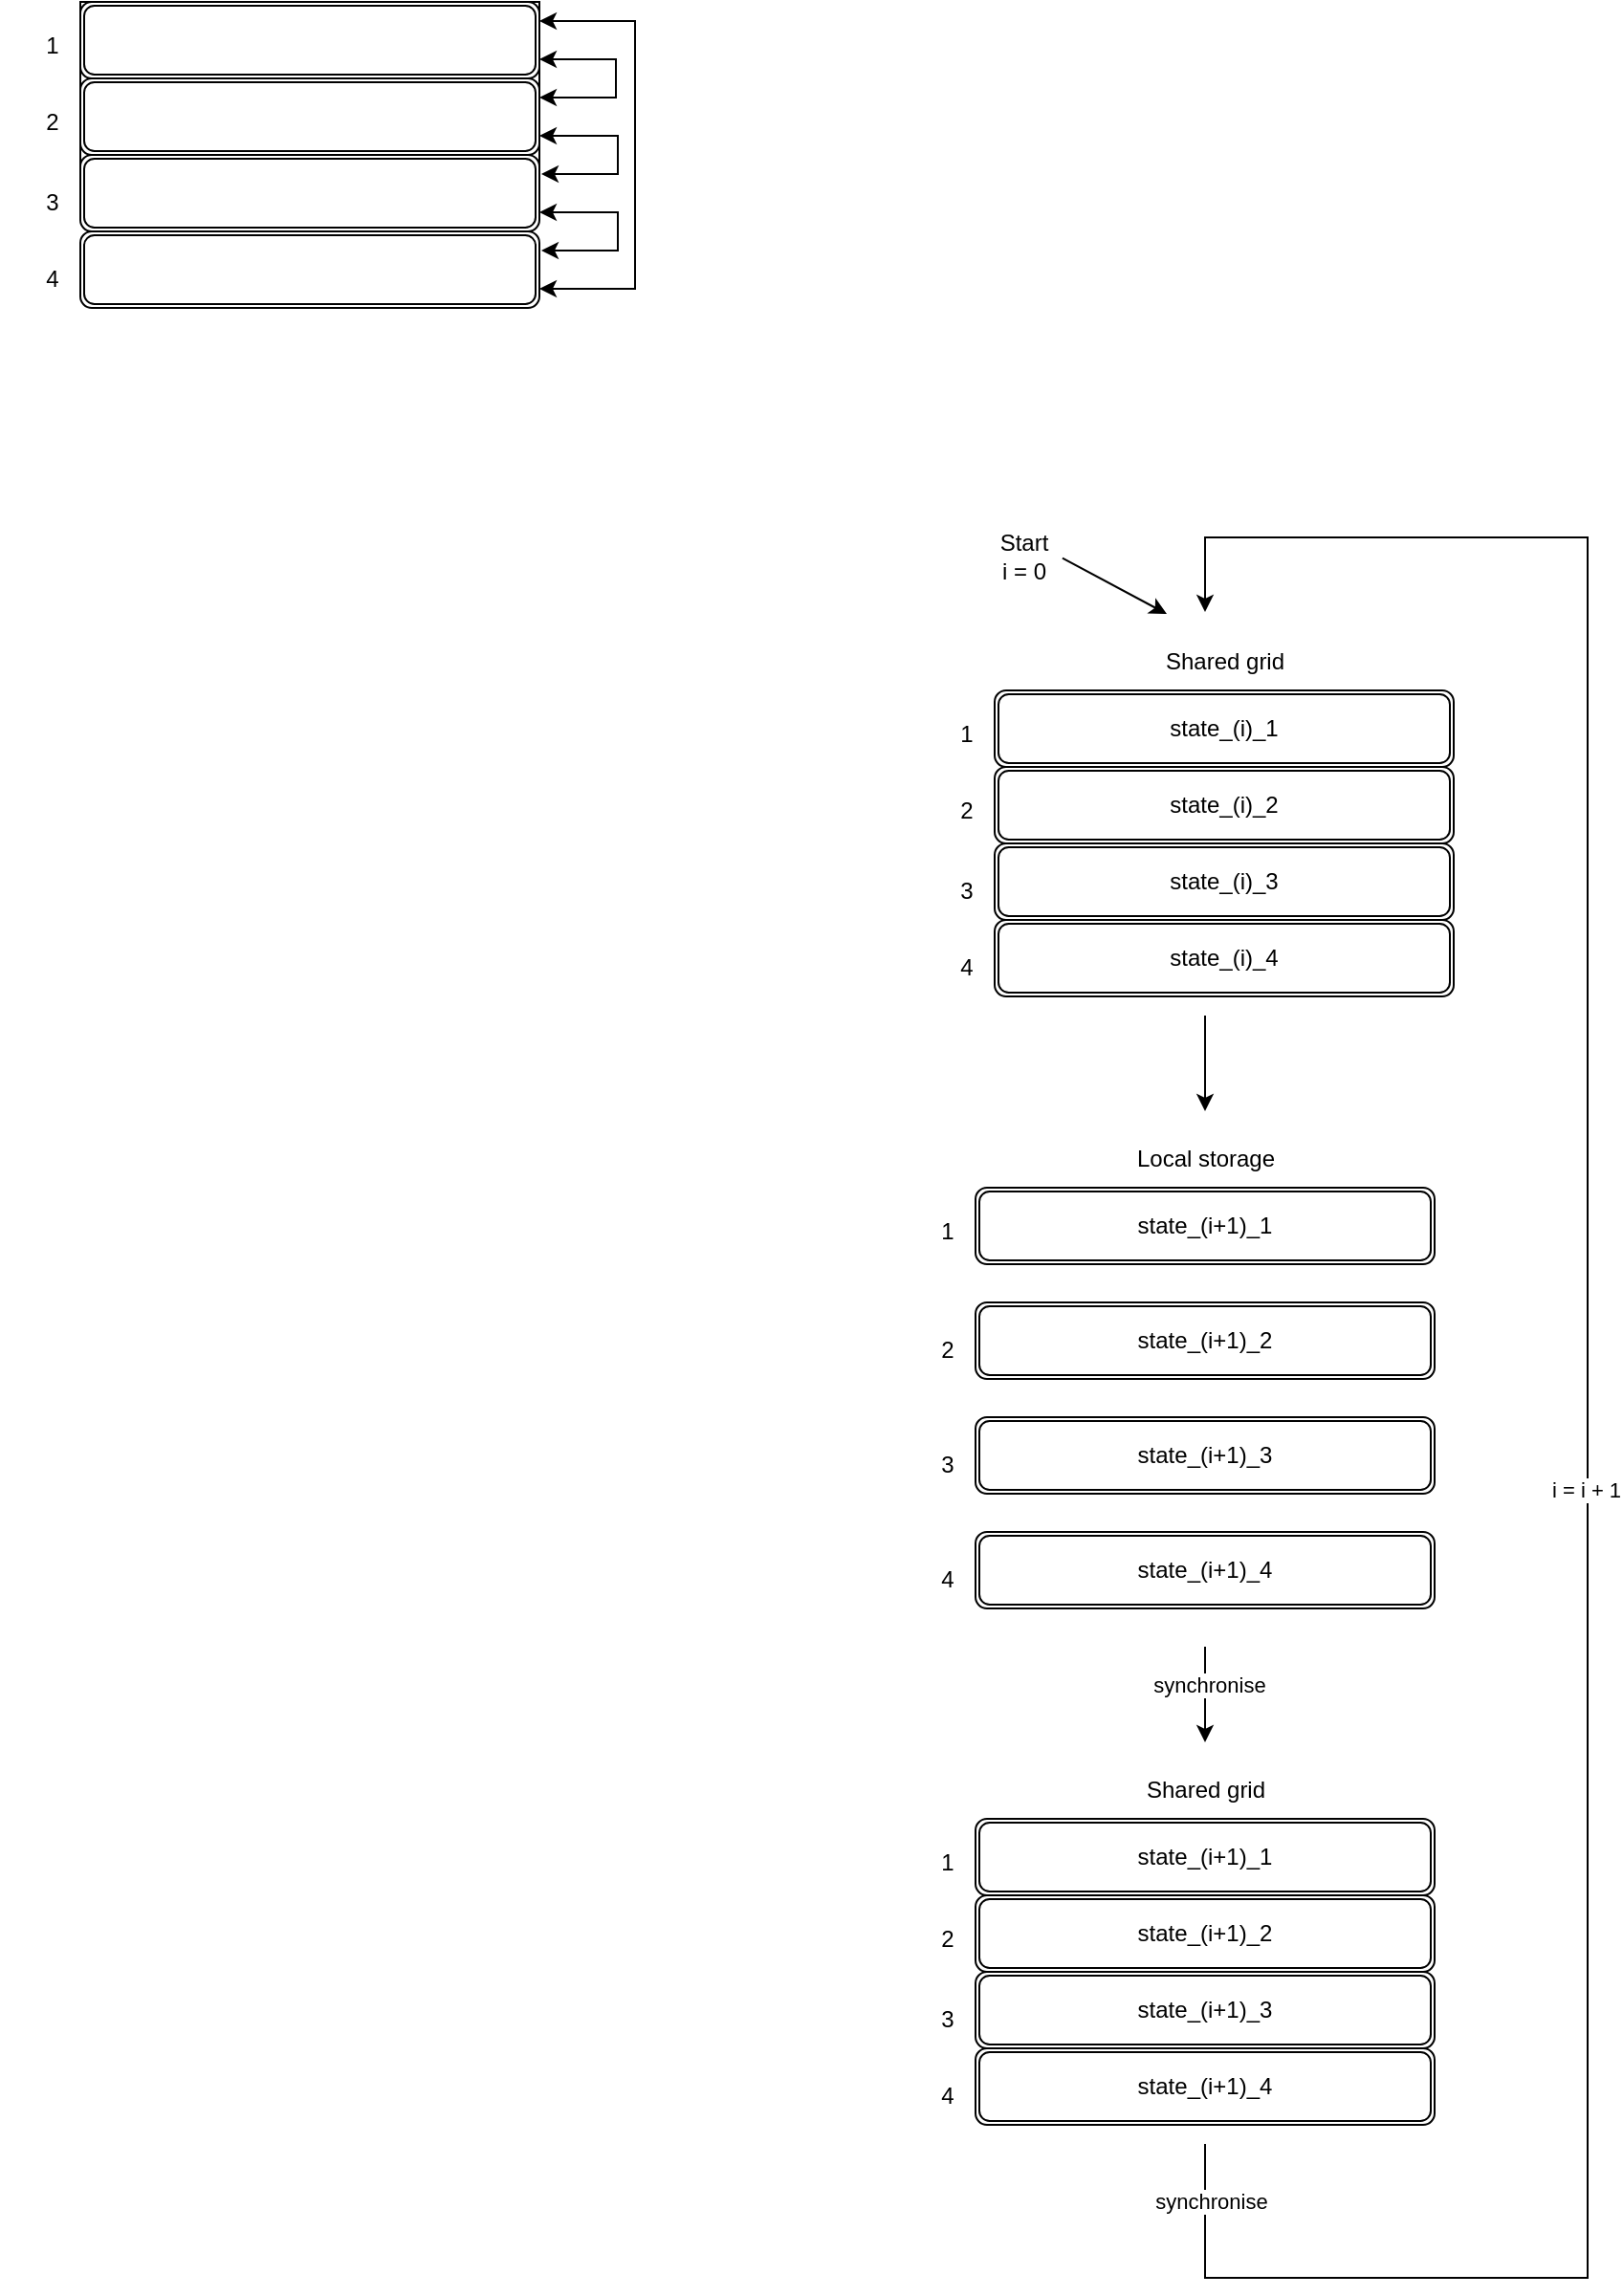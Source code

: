 <mxfile version="24.8.3">
  <diagram name="Page-1" id="sNDbcBBe1wUxEJ88fvFe">
    <mxGraphModel dx="2316" dy="977" grid="1" gridSize="10" guides="1" tooltips="1" connect="1" arrows="1" fold="1" page="1" pageScale="1" pageWidth="850" pageHeight="1100" math="0" shadow="0">
      <root>
        <mxCell id="0" />
        <mxCell id="1" parent="0" />
        <mxCell id="i04l9D9Z45-EMmeL9zIn-114" value="" style="group" vertex="1" connectable="0" parent="1">
          <mxGeometry x="-390" width="317" height="160" as="geometry" />
        </mxCell>
        <mxCell id="i04l9D9Z45-EMmeL9zIn-42" value="" style="shape=table;startSize=0;container=1;collapsible=0;childLayout=tableLayout;" vertex="1" parent="i04l9D9Z45-EMmeL9zIn-114">
          <mxGeometry x="42" width="240" height="110" as="geometry" />
        </mxCell>
        <mxCell id="i04l9D9Z45-EMmeL9zIn-43" value="" style="shape=tableRow;horizontal=0;startSize=0;swimlaneHead=0;swimlaneBody=0;strokeColor=inherit;top=0;left=0;bottom=0;right=0;collapsible=0;dropTarget=0;fillColor=none;points=[[0,0.5],[1,0.5]];portConstraint=eastwest;" vertex="1" parent="i04l9D9Z45-EMmeL9zIn-42">
          <mxGeometry width="240" height="28" as="geometry" />
        </mxCell>
        <mxCell id="i04l9D9Z45-EMmeL9zIn-44" value="" style="shape=partialRectangle;html=1;whiteSpace=wrap;connectable=0;strokeColor=inherit;overflow=hidden;fillColor=none;top=0;left=0;bottom=0;right=0;pointerEvents=1;" vertex="1" parent="i04l9D9Z45-EMmeL9zIn-43">
          <mxGeometry width="60" height="28" as="geometry">
            <mxRectangle width="60" height="28" as="alternateBounds" />
          </mxGeometry>
        </mxCell>
        <mxCell id="i04l9D9Z45-EMmeL9zIn-45" value="" style="shape=partialRectangle;html=1;whiteSpace=wrap;connectable=0;strokeColor=inherit;overflow=hidden;fillColor=none;top=0;left=0;bottom=0;right=0;pointerEvents=1;" vertex="1" parent="i04l9D9Z45-EMmeL9zIn-43">
          <mxGeometry x="60" width="60" height="28" as="geometry">
            <mxRectangle width="60" height="28" as="alternateBounds" />
          </mxGeometry>
        </mxCell>
        <mxCell id="i04l9D9Z45-EMmeL9zIn-46" value="" style="shape=partialRectangle;html=1;whiteSpace=wrap;connectable=0;strokeColor=inherit;overflow=hidden;fillColor=none;top=0;left=0;bottom=0;right=0;pointerEvents=1;" vertex="1" parent="i04l9D9Z45-EMmeL9zIn-43">
          <mxGeometry x="120" width="60" height="28" as="geometry">
            <mxRectangle width="60" height="28" as="alternateBounds" />
          </mxGeometry>
        </mxCell>
        <mxCell id="i04l9D9Z45-EMmeL9zIn-47" value="" style="shape=partialRectangle;html=1;whiteSpace=wrap;connectable=0;strokeColor=inherit;overflow=hidden;fillColor=none;top=0;left=0;bottom=0;right=0;pointerEvents=1;" vertex="1" parent="i04l9D9Z45-EMmeL9zIn-43">
          <mxGeometry x="180" width="60" height="28" as="geometry">
            <mxRectangle width="60" height="28" as="alternateBounds" />
          </mxGeometry>
        </mxCell>
        <mxCell id="i04l9D9Z45-EMmeL9zIn-48" value="" style="shape=tableRow;horizontal=0;startSize=0;swimlaneHead=0;swimlaneBody=0;strokeColor=inherit;top=0;left=0;bottom=0;right=0;collapsible=0;dropTarget=0;fillColor=none;points=[[0,0.5],[1,0.5]];portConstraint=eastwest;" vertex="1" parent="i04l9D9Z45-EMmeL9zIn-42">
          <mxGeometry y="28" width="240" height="27" as="geometry" />
        </mxCell>
        <mxCell id="i04l9D9Z45-EMmeL9zIn-49" value="" style="shape=partialRectangle;html=1;whiteSpace=wrap;connectable=0;strokeColor=inherit;overflow=hidden;fillColor=none;top=0;left=0;bottom=0;right=0;pointerEvents=1;" vertex="1" parent="i04l9D9Z45-EMmeL9zIn-48">
          <mxGeometry width="60" height="27" as="geometry">
            <mxRectangle width="60" height="27" as="alternateBounds" />
          </mxGeometry>
        </mxCell>
        <mxCell id="i04l9D9Z45-EMmeL9zIn-50" value="" style="shape=partialRectangle;html=1;whiteSpace=wrap;connectable=0;strokeColor=inherit;overflow=hidden;fillColor=none;top=0;left=0;bottom=0;right=0;pointerEvents=1;" vertex="1" parent="i04l9D9Z45-EMmeL9zIn-48">
          <mxGeometry x="60" width="60" height="27" as="geometry">
            <mxRectangle width="60" height="27" as="alternateBounds" />
          </mxGeometry>
        </mxCell>
        <mxCell id="i04l9D9Z45-EMmeL9zIn-51" value="" style="shape=partialRectangle;html=1;whiteSpace=wrap;connectable=0;strokeColor=inherit;overflow=hidden;fillColor=none;top=0;left=0;bottom=0;right=0;pointerEvents=1;" vertex="1" parent="i04l9D9Z45-EMmeL9zIn-48">
          <mxGeometry x="120" width="60" height="27" as="geometry">
            <mxRectangle width="60" height="27" as="alternateBounds" />
          </mxGeometry>
        </mxCell>
        <mxCell id="i04l9D9Z45-EMmeL9zIn-52" value="" style="shape=partialRectangle;html=1;whiteSpace=wrap;connectable=0;strokeColor=inherit;overflow=hidden;fillColor=none;top=0;left=0;bottom=0;right=0;pointerEvents=1;" vertex="1" parent="i04l9D9Z45-EMmeL9zIn-48">
          <mxGeometry x="180" width="60" height="27" as="geometry">
            <mxRectangle width="60" height="27" as="alternateBounds" />
          </mxGeometry>
        </mxCell>
        <mxCell id="i04l9D9Z45-EMmeL9zIn-53" value="" style="shape=tableRow;horizontal=0;startSize=0;swimlaneHead=0;swimlaneBody=0;strokeColor=inherit;top=0;left=0;bottom=0;right=0;collapsible=0;dropTarget=0;fillColor=none;points=[[0,0.5],[1,0.5]];portConstraint=eastwest;" vertex="1" parent="i04l9D9Z45-EMmeL9zIn-42">
          <mxGeometry y="55" width="240" height="28" as="geometry" />
        </mxCell>
        <mxCell id="i04l9D9Z45-EMmeL9zIn-54" value="" style="shape=partialRectangle;html=1;whiteSpace=wrap;connectable=0;strokeColor=inherit;overflow=hidden;fillColor=none;top=0;left=0;bottom=0;right=0;pointerEvents=1;" vertex="1" parent="i04l9D9Z45-EMmeL9zIn-53">
          <mxGeometry width="60" height="28" as="geometry">
            <mxRectangle width="60" height="28" as="alternateBounds" />
          </mxGeometry>
        </mxCell>
        <mxCell id="i04l9D9Z45-EMmeL9zIn-55" value="" style="shape=partialRectangle;html=1;whiteSpace=wrap;connectable=0;strokeColor=inherit;overflow=hidden;fillColor=none;top=0;left=0;bottom=0;right=0;pointerEvents=1;" vertex="1" parent="i04l9D9Z45-EMmeL9zIn-53">
          <mxGeometry x="60" width="60" height="28" as="geometry">
            <mxRectangle width="60" height="28" as="alternateBounds" />
          </mxGeometry>
        </mxCell>
        <mxCell id="i04l9D9Z45-EMmeL9zIn-56" value="" style="shape=partialRectangle;html=1;whiteSpace=wrap;connectable=0;strokeColor=inherit;overflow=hidden;fillColor=none;top=0;left=0;bottom=0;right=0;pointerEvents=1;" vertex="1" parent="i04l9D9Z45-EMmeL9zIn-53">
          <mxGeometry x="120" width="60" height="28" as="geometry">
            <mxRectangle width="60" height="28" as="alternateBounds" />
          </mxGeometry>
        </mxCell>
        <mxCell id="i04l9D9Z45-EMmeL9zIn-57" value="" style="shape=partialRectangle;html=1;whiteSpace=wrap;connectable=0;strokeColor=inherit;overflow=hidden;fillColor=none;top=0;left=0;bottom=0;right=0;pointerEvents=1;" vertex="1" parent="i04l9D9Z45-EMmeL9zIn-53">
          <mxGeometry x="180" width="60" height="28" as="geometry">
            <mxRectangle width="60" height="28" as="alternateBounds" />
          </mxGeometry>
        </mxCell>
        <mxCell id="i04l9D9Z45-EMmeL9zIn-58" value="" style="shape=tableRow;horizontal=0;startSize=0;swimlaneHead=0;swimlaneBody=0;strokeColor=inherit;top=0;left=0;bottom=0;right=0;collapsible=0;dropTarget=0;fillColor=none;points=[[0,0.5],[1,0.5]];portConstraint=eastwest;" vertex="1" parent="i04l9D9Z45-EMmeL9zIn-42">
          <mxGeometry y="83" width="240" height="27" as="geometry" />
        </mxCell>
        <mxCell id="i04l9D9Z45-EMmeL9zIn-59" value="" style="shape=partialRectangle;html=1;whiteSpace=wrap;connectable=0;strokeColor=inherit;overflow=hidden;fillColor=none;top=0;left=0;bottom=0;right=0;pointerEvents=1;" vertex="1" parent="i04l9D9Z45-EMmeL9zIn-58">
          <mxGeometry width="60" height="27" as="geometry">
            <mxRectangle width="60" height="27" as="alternateBounds" />
          </mxGeometry>
        </mxCell>
        <mxCell id="i04l9D9Z45-EMmeL9zIn-60" value="" style="shape=partialRectangle;html=1;whiteSpace=wrap;connectable=0;strokeColor=inherit;overflow=hidden;fillColor=none;top=0;left=0;bottom=0;right=0;pointerEvents=1;" vertex="1" parent="i04l9D9Z45-EMmeL9zIn-58">
          <mxGeometry x="60" width="60" height="27" as="geometry">
            <mxRectangle width="60" height="27" as="alternateBounds" />
          </mxGeometry>
        </mxCell>
        <mxCell id="i04l9D9Z45-EMmeL9zIn-61" value="" style="shape=partialRectangle;html=1;whiteSpace=wrap;connectable=0;strokeColor=inherit;overflow=hidden;fillColor=none;top=0;left=0;bottom=0;right=0;pointerEvents=1;" vertex="1" parent="i04l9D9Z45-EMmeL9zIn-58">
          <mxGeometry x="120" width="60" height="27" as="geometry">
            <mxRectangle width="60" height="27" as="alternateBounds" />
          </mxGeometry>
        </mxCell>
        <mxCell id="i04l9D9Z45-EMmeL9zIn-62" value="" style="shape=partialRectangle;html=1;whiteSpace=wrap;connectable=0;strokeColor=inherit;overflow=hidden;fillColor=none;top=0;left=0;bottom=0;right=0;pointerEvents=1;" vertex="1" parent="i04l9D9Z45-EMmeL9zIn-58">
          <mxGeometry x="180" width="60" height="27" as="geometry">
            <mxRectangle width="60" height="27" as="alternateBounds" />
          </mxGeometry>
        </mxCell>
        <mxCell id="i04l9D9Z45-EMmeL9zIn-67" value="" style="endArrow=classic;startArrow=classic;html=1;rounded=0;entryX=1;entryY=0.75;entryDx=0;entryDy=0;exitX=1;exitY=0.25;exitDx=0;exitDy=0;" edge="1" parent="i04l9D9Z45-EMmeL9zIn-114" source="i04l9D9Z45-EMmeL9zIn-78" target="i04l9D9Z45-EMmeL9zIn-77">
          <mxGeometry width="50" height="50" relative="1" as="geometry">
            <mxPoint x="42" y="52" as="sourcePoint" />
            <mxPoint x="41" y="30" as="targetPoint" />
            <Array as="points">
              <mxPoint x="322" y="50" />
              <mxPoint x="322" y="30" />
            </Array>
          </mxGeometry>
        </mxCell>
        <mxCell id="i04l9D9Z45-EMmeL9zIn-77" value="" style="shape=ext;double=1;rounded=1;whiteSpace=wrap;html=1;" vertex="1" parent="i04l9D9Z45-EMmeL9zIn-114">
          <mxGeometry x="42" width="240" height="40" as="geometry" />
        </mxCell>
        <mxCell id="i04l9D9Z45-EMmeL9zIn-78" value="" style="shape=ext;double=1;rounded=1;whiteSpace=wrap;html=1;" vertex="1" parent="i04l9D9Z45-EMmeL9zIn-114">
          <mxGeometry x="42" y="40" width="240" height="40" as="geometry" />
        </mxCell>
        <mxCell id="i04l9D9Z45-EMmeL9zIn-79" value="" style="shape=ext;double=1;rounded=1;whiteSpace=wrap;html=1;" vertex="1" parent="i04l9D9Z45-EMmeL9zIn-114">
          <mxGeometry x="42" y="80" width="240" height="40" as="geometry" />
        </mxCell>
        <mxCell id="i04l9D9Z45-EMmeL9zIn-80" value="" style="shape=ext;double=1;rounded=1;whiteSpace=wrap;html=1;" vertex="1" parent="i04l9D9Z45-EMmeL9zIn-114">
          <mxGeometry x="42" y="120" width="240" height="40" as="geometry" />
        </mxCell>
        <mxCell id="i04l9D9Z45-EMmeL9zIn-152" value="" style="endArrow=classic;startArrow=classic;html=1;rounded=0;entryX=0.996;entryY=0.75;entryDx=0;entryDy=0;exitX=1;exitY=0.25;exitDx=0;exitDy=0;entryPerimeter=0;" edge="1" parent="i04l9D9Z45-EMmeL9zIn-114">
          <mxGeometry width="50" height="50" relative="1" as="geometry">
            <mxPoint x="283" y="90" as="sourcePoint" />
            <mxPoint x="282" y="70" as="targetPoint" />
            <Array as="points">
              <mxPoint x="323" y="90" />
              <mxPoint x="323" y="70" />
            </Array>
          </mxGeometry>
        </mxCell>
        <mxCell id="i04l9D9Z45-EMmeL9zIn-153" value="" style="endArrow=classic;startArrow=classic;html=1;rounded=0;entryX=0.996;entryY=0.75;entryDx=0;entryDy=0;exitX=1;exitY=0.25;exitDx=0;exitDy=0;entryPerimeter=0;" edge="1" parent="i04l9D9Z45-EMmeL9zIn-114">
          <mxGeometry width="50" height="50" relative="1" as="geometry">
            <mxPoint x="283" y="130" as="sourcePoint" />
            <mxPoint x="282" y="110" as="targetPoint" />
            <Array as="points">
              <mxPoint x="323" y="130" />
              <mxPoint x="323" y="110" />
            </Array>
          </mxGeometry>
        </mxCell>
        <mxCell id="i04l9D9Z45-EMmeL9zIn-69" value="" style="endArrow=classic;startArrow=classic;html=1;rounded=0;entryX=1;entryY=0.25;entryDx=0;entryDy=0;exitX=1;exitY=0.75;exitDx=0;exitDy=0;" edge="1" parent="i04l9D9Z45-EMmeL9zIn-114" source="i04l9D9Z45-EMmeL9zIn-80" target="i04l9D9Z45-EMmeL9zIn-77">
          <mxGeometry width="50" height="50" relative="1" as="geometry">
            <mxPoint x="14" y="202" as="sourcePoint" />
            <mxPoint x="13" y="180" as="targetPoint" />
            <Array as="points">
              <mxPoint x="332" y="150" />
              <mxPoint x="332" y="10" />
            </Array>
          </mxGeometry>
        </mxCell>
        <mxCell id="i04l9D9Z45-EMmeL9zIn-70" value="1" style="text;html=1;align=center;verticalAlign=middle;resizable=0;points=[];autosize=1;strokeColor=none;fillColor=none;" vertex="1" parent="i04l9D9Z45-EMmeL9zIn-114">
          <mxGeometry x="12" y="8" width="30" height="30" as="geometry" />
        </mxCell>
        <mxCell id="i04l9D9Z45-EMmeL9zIn-72" value="2" style="text;html=1;align=center;verticalAlign=middle;resizable=0;points=[];autosize=1;strokeColor=none;fillColor=none;" vertex="1" parent="i04l9D9Z45-EMmeL9zIn-114">
          <mxGeometry x="12" y="48" width="30" height="30" as="geometry" />
        </mxCell>
        <mxCell id="i04l9D9Z45-EMmeL9zIn-74" value="3" style="text;html=1;align=center;verticalAlign=middle;resizable=0;points=[];autosize=1;strokeColor=none;fillColor=none;" vertex="1" parent="i04l9D9Z45-EMmeL9zIn-114">
          <mxGeometry x="12" y="90" width="30" height="30" as="geometry" />
        </mxCell>
        <mxCell id="i04l9D9Z45-EMmeL9zIn-73" value="4" style="text;html=1;align=center;verticalAlign=middle;resizable=0;points=[];autosize=1;strokeColor=none;fillColor=none;" vertex="1" parent="i04l9D9Z45-EMmeL9zIn-114">
          <mxGeometry x="12" y="130" width="30" height="30" as="geometry" />
        </mxCell>
        <mxCell id="i04l9D9Z45-EMmeL9zIn-150" value="Shared grid" style="text;html=1;align=center;verticalAlign=middle;resizable=0;points=[];autosize=1;strokeColor=none;fillColor=none;" vertex="1" parent="1">
          <mxGeometry x="205" y="330" width="90" height="30" as="geometry" />
        </mxCell>
        <mxCell id="i04l9D9Z45-EMmeL9zIn-179" value="state_(i)_1" style="shape=ext;double=1;rounded=1;whiteSpace=wrap;html=1;" vertex="1" parent="1">
          <mxGeometry x="130" y="360" width="240" height="40" as="geometry" />
        </mxCell>
        <mxCell id="i04l9D9Z45-EMmeL9zIn-180" value="state_(i)_2" style="shape=ext;double=1;rounded=1;whiteSpace=wrap;html=1;" vertex="1" parent="1">
          <mxGeometry x="130" y="400" width="240" height="40" as="geometry" />
        </mxCell>
        <mxCell id="i04l9D9Z45-EMmeL9zIn-181" value="state_(i)_3" style="shape=ext;double=1;rounded=1;whiteSpace=wrap;html=1;" vertex="1" parent="1">
          <mxGeometry x="130" y="440" width="240" height="40" as="geometry" />
        </mxCell>
        <mxCell id="i04l9D9Z45-EMmeL9zIn-182" value="state_(i)_4" style="shape=ext;double=1;rounded=1;whiteSpace=wrap;html=1;" vertex="1" parent="1">
          <mxGeometry x="130" y="480" width="240" height="40" as="geometry" />
        </mxCell>
        <mxCell id="i04l9D9Z45-EMmeL9zIn-186" value="1" style="text;html=1;align=center;verticalAlign=middle;resizable=0;points=[];autosize=1;strokeColor=none;fillColor=none;" vertex="1" parent="1">
          <mxGeometry x="100" y="368" width="30" height="30" as="geometry" />
        </mxCell>
        <mxCell id="i04l9D9Z45-EMmeL9zIn-187" value="2" style="text;html=1;align=center;verticalAlign=middle;resizable=0;points=[];autosize=1;strokeColor=none;fillColor=none;" vertex="1" parent="1">
          <mxGeometry x="100" y="408" width="30" height="30" as="geometry" />
        </mxCell>
        <mxCell id="i04l9D9Z45-EMmeL9zIn-188" value="3" style="text;html=1;align=center;verticalAlign=middle;resizable=0;points=[];autosize=1;strokeColor=none;fillColor=none;" vertex="1" parent="1">
          <mxGeometry x="100" y="450" width="30" height="30" as="geometry" />
        </mxCell>
        <mxCell id="i04l9D9Z45-EMmeL9zIn-189" value="4" style="text;html=1;align=center;verticalAlign=middle;resizable=0;points=[];autosize=1;strokeColor=none;fillColor=none;" vertex="1" parent="1">
          <mxGeometry x="100" y="490" width="30" height="30" as="geometry" />
        </mxCell>
        <mxCell id="i04l9D9Z45-EMmeL9zIn-216" value="state_(i+1)_1" style="shape=ext;double=1;rounded=1;whiteSpace=wrap;html=1;" vertex="1" parent="1">
          <mxGeometry x="120" y="620" width="240" height="40" as="geometry" />
        </mxCell>
        <mxCell id="i04l9D9Z45-EMmeL9zIn-217" value="state_(i+1)_2" style="shape=ext;double=1;rounded=1;whiteSpace=wrap;html=1;" vertex="1" parent="1">
          <mxGeometry x="120" y="680" width="240" height="40" as="geometry" />
        </mxCell>
        <mxCell id="i04l9D9Z45-EMmeL9zIn-218" value="state_(i+1)_3" style="shape=ext;double=1;rounded=1;whiteSpace=wrap;html=1;" vertex="1" parent="1">
          <mxGeometry x="120" y="740" width="240" height="40" as="geometry" />
        </mxCell>
        <mxCell id="i04l9D9Z45-EMmeL9zIn-219" value="state_(i+1)_4" style="shape=ext;double=1;rounded=1;whiteSpace=wrap;html=1;" vertex="1" parent="1">
          <mxGeometry x="120" y="800" width="240" height="40" as="geometry" />
        </mxCell>
        <mxCell id="i04l9D9Z45-EMmeL9zIn-220" value="1" style="text;html=1;align=center;verticalAlign=middle;resizable=0;points=[];autosize=1;strokeColor=none;fillColor=none;" vertex="1" parent="1">
          <mxGeometry x="90" y="628" width="30" height="30" as="geometry" />
        </mxCell>
        <mxCell id="i04l9D9Z45-EMmeL9zIn-221" value="2" style="text;html=1;align=center;verticalAlign=middle;resizable=0;points=[];autosize=1;strokeColor=none;fillColor=none;" vertex="1" parent="1">
          <mxGeometry x="90" y="690" width="30" height="30" as="geometry" />
        </mxCell>
        <mxCell id="i04l9D9Z45-EMmeL9zIn-222" value="3" style="text;html=1;align=center;verticalAlign=middle;resizable=0;points=[];autosize=1;strokeColor=none;fillColor=none;" vertex="1" parent="1">
          <mxGeometry x="90" y="750" width="30" height="30" as="geometry" />
        </mxCell>
        <mxCell id="i04l9D9Z45-EMmeL9zIn-223" value="4" style="text;html=1;align=center;verticalAlign=middle;resizable=0;points=[];autosize=1;strokeColor=none;fillColor=none;" vertex="1" parent="1">
          <mxGeometry x="90" y="810" width="30" height="30" as="geometry" />
        </mxCell>
        <mxCell id="i04l9D9Z45-EMmeL9zIn-253" value="Local storage" style="text;html=1;align=center;verticalAlign=middle;resizable=0;points=[];autosize=1;strokeColor=none;fillColor=none;" vertex="1" parent="1">
          <mxGeometry x="190" y="590" width="100" height="30" as="geometry" />
        </mxCell>
        <mxCell id="i04l9D9Z45-EMmeL9zIn-255" value="" style="endArrow=classic;html=1;rounded=0;" edge="1" parent="1">
          <mxGeometry width="50" height="50" relative="1" as="geometry">
            <mxPoint x="240" y="550" as="sourcePoint" />
            <mxPoint x="240" y="580" as="targetPoint" />
            <Array as="points">
              <mxPoint x="240" y="530" />
              <mxPoint x="240" y="550" />
              <mxPoint x="240" y="560" />
            </Array>
          </mxGeometry>
        </mxCell>
        <mxCell id="i04l9D9Z45-EMmeL9zIn-260" value="" style="endArrow=classic;html=1;rounded=0;" edge="1" parent="1">
          <mxGeometry width="50" height="50" relative="1" as="geometry">
            <mxPoint x="240" y="1120" as="sourcePoint" />
            <mxPoint x="240" y="319" as="targetPoint" />
            <Array as="points">
              <mxPoint x="240" y="1190" />
              <mxPoint x="440" y="1190" />
              <mxPoint x="440" y="280" />
              <mxPoint x="240" y="280" />
            </Array>
          </mxGeometry>
        </mxCell>
        <mxCell id="i04l9D9Z45-EMmeL9zIn-261" value="i = i + 1" style="edgeLabel;html=1;align=center;verticalAlign=middle;resizable=0;points=[];" vertex="1" connectable="0" parent="i04l9D9Z45-EMmeL9zIn-260">
          <mxGeometry x="-0.039" y="1" relative="1" as="geometry">
            <mxPoint as="offset" />
          </mxGeometry>
        </mxCell>
        <mxCell id="i04l9D9Z45-EMmeL9zIn-296" value="synchronise" style="edgeLabel;html=1;align=center;verticalAlign=middle;resizable=0;points=[];" vertex="1" connectable="0" parent="i04l9D9Z45-EMmeL9zIn-260">
          <mxGeometry x="-0.957" y="3" relative="1" as="geometry">
            <mxPoint y="-1" as="offset" />
          </mxGeometry>
        </mxCell>
        <mxCell id="i04l9D9Z45-EMmeL9zIn-285" value="state_(i+1)_1" style="shape=ext;double=1;rounded=1;whiteSpace=wrap;html=1;" vertex="1" parent="1">
          <mxGeometry x="120" y="950" width="240" height="40" as="geometry" />
        </mxCell>
        <mxCell id="i04l9D9Z45-EMmeL9zIn-286" value="state_(i+1)_2" style="shape=ext;double=1;rounded=1;whiteSpace=wrap;html=1;" vertex="1" parent="1">
          <mxGeometry x="120" y="990" width="240" height="40" as="geometry" />
        </mxCell>
        <mxCell id="i04l9D9Z45-EMmeL9zIn-287" value="state_(i+1)_3" style="shape=ext;double=1;rounded=1;whiteSpace=wrap;html=1;" vertex="1" parent="1">
          <mxGeometry x="120" y="1030" width="240" height="40" as="geometry" />
        </mxCell>
        <mxCell id="i04l9D9Z45-EMmeL9zIn-288" value="state_(i+1)_4" style="shape=ext;double=1;rounded=1;whiteSpace=wrap;html=1;" vertex="1" parent="1">
          <mxGeometry x="120" y="1070" width="240" height="40" as="geometry" />
        </mxCell>
        <mxCell id="i04l9D9Z45-EMmeL9zIn-289" value="1" style="text;html=1;align=center;verticalAlign=middle;resizable=0;points=[];autosize=1;strokeColor=none;fillColor=none;" vertex="1" parent="1">
          <mxGeometry x="90" y="958" width="30" height="30" as="geometry" />
        </mxCell>
        <mxCell id="i04l9D9Z45-EMmeL9zIn-290" value="2" style="text;html=1;align=center;verticalAlign=middle;resizable=0;points=[];autosize=1;strokeColor=none;fillColor=none;" vertex="1" parent="1">
          <mxGeometry x="90" y="998" width="30" height="30" as="geometry" />
        </mxCell>
        <mxCell id="i04l9D9Z45-EMmeL9zIn-291" value="3" style="text;html=1;align=center;verticalAlign=middle;resizable=0;points=[];autosize=1;strokeColor=none;fillColor=none;" vertex="1" parent="1">
          <mxGeometry x="90" y="1040" width="30" height="30" as="geometry" />
        </mxCell>
        <mxCell id="i04l9D9Z45-EMmeL9zIn-292" value="4" style="text;html=1;align=center;verticalAlign=middle;resizable=0;points=[];autosize=1;strokeColor=none;fillColor=none;" vertex="1" parent="1">
          <mxGeometry x="90" y="1080" width="30" height="30" as="geometry" />
        </mxCell>
        <mxCell id="i04l9D9Z45-EMmeL9zIn-293" value="" style="edgeStyle=orthogonalEdgeStyle;rounded=0;orthogonalLoop=1;jettySize=auto;html=1;" edge="1" parent="1">
          <mxGeometry relative="1" as="geometry">
            <mxPoint x="240" y="860" as="sourcePoint" />
            <mxPoint x="240" y="910" as="targetPoint" />
          </mxGeometry>
        </mxCell>
        <mxCell id="i04l9D9Z45-EMmeL9zIn-294" value="synchronise" style="edgeLabel;html=1;align=center;verticalAlign=middle;resizable=0;points=[];" vertex="1" connectable="0" parent="i04l9D9Z45-EMmeL9zIn-293">
          <mxGeometry x="-0.2" y="2" relative="1" as="geometry">
            <mxPoint as="offset" />
          </mxGeometry>
        </mxCell>
        <mxCell id="i04l9D9Z45-EMmeL9zIn-295" value="Shared grid" style="text;html=1;align=center;verticalAlign=middle;resizable=0;points=[];autosize=1;strokeColor=none;fillColor=none;" vertex="1" parent="1">
          <mxGeometry x="195" y="920" width="90" height="30" as="geometry" />
        </mxCell>
        <mxCell id="i04l9D9Z45-EMmeL9zIn-297" value="" style="endArrow=classic;html=1;rounded=0;exitX=0.909;exitY=0.521;exitDx=0;exitDy=0;exitPerimeter=0;" edge="1" parent="1" source="i04l9D9Z45-EMmeL9zIn-298">
          <mxGeometry width="50" height="50" relative="1" as="geometry">
            <mxPoint x="170" y="290" as="sourcePoint" />
            <mxPoint x="220" y="320" as="targetPoint" />
          </mxGeometry>
        </mxCell>
        <mxCell id="i04l9D9Z45-EMmeL9zIn-298" value="Start&lt;div&gt;i = 0&lt;/div&gt;" style="text;html=1;align=center;verticalAlign=middle;resizable=0;points=[];autosize=1;strokeColor=none;fillColor=none;" vertex="1" parent="1">
          <mxGeometry x="120" y="270" width="50" height="40" as="geometry" />
        </mxCell>
      </root>
    </mxGraphModel>
  </diagram>
</mxfile>
